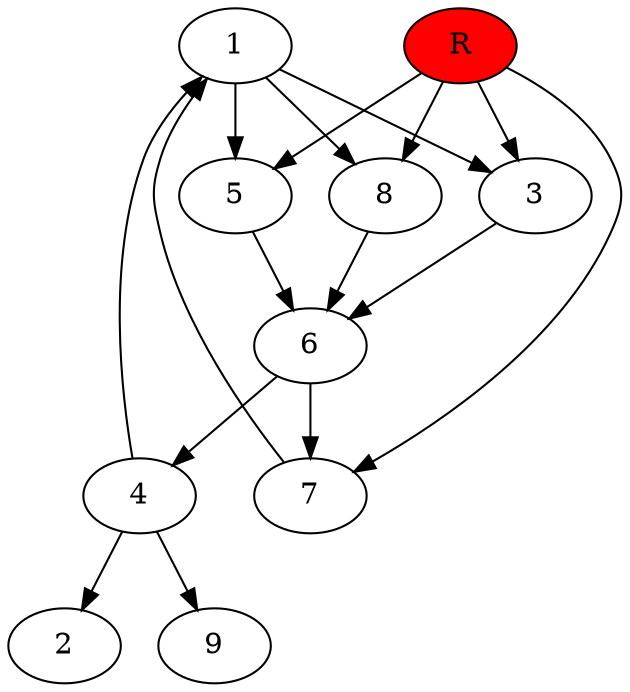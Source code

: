 digraph prb72986 {
	1
	2
	3
	4
	5
	6
	7
	8
	R [fillcolor="#ff0000" style=filled]
	1 -> 3
	1 -> 5
	1 -> 8
	3 -> 6
	4 -> 1
	4 -> 2
	4 -> 9
	5 -> 6
	6 -> 4
	6 -> 7
	7 -> 1
	8 -> 6
	R -> 3
	R -> 5
	R -> 7
	R -> 8
}
